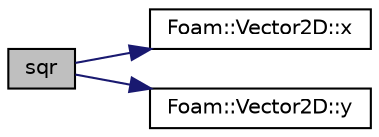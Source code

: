 digraph "sqr"
{
  bgcolor="transparent";
  edge [fontname="Helvetica",fontsize="10",labelfontname="Helvetica",labelfontsize="10"];
  node [fontname="Helvetica",fontsize="10",shape=record];
  rankdir="LR";
  Node141155 [label="sqr",height=0.2,width=0.4,color="black", fillcolor="grey75", style="filled", fontcolor="black"];
  Node141155 -> Node141156 [color="midnightblue",fontsize="10",style="solid",fontname="Helvetica"];
  Node141156 [label="Foam::Vector2D::x",height=0.2,width=0.4,color="black",URL="$a29765.html#a63327976e5a8359700064a02ae22548e"];
  Node141155 -> Node141157 [color="midnightblue",fontsize="10",style="solid",fontname="Helvetica"];
  Node141157 [label="Foam::Vector2D::y",height=0.2,width=0.4,color="black",URL="$a29765.html#a1ee865f676fbac703a49c6654dd3ad74"];
}
